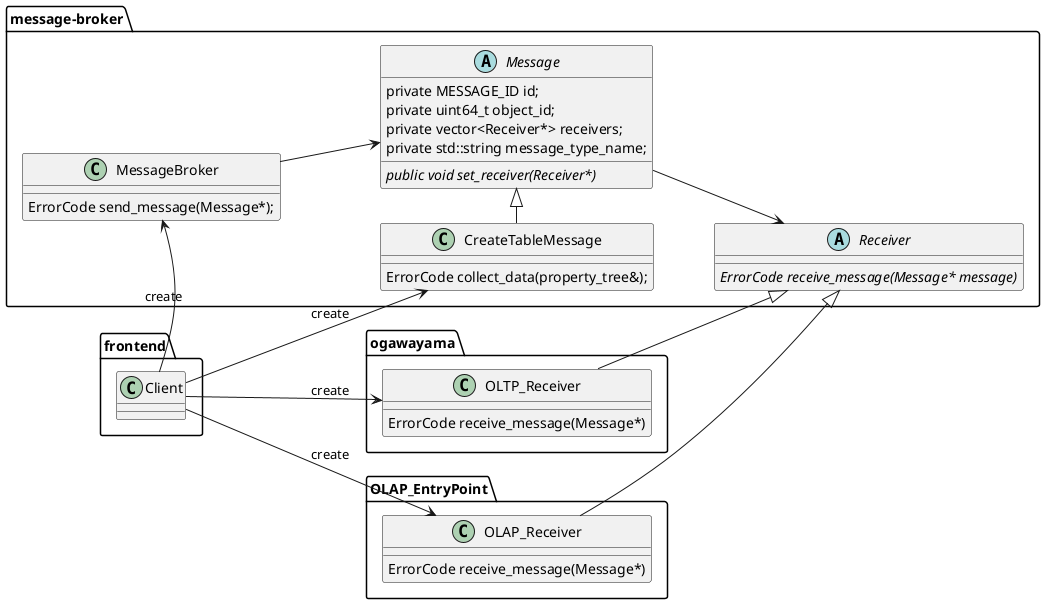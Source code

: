 ' =========================================================
'
' =========================================================
@startuml Command_overview
left to right direction

package message-broker {
  abstract class Receiver {
    {abstract} ErrorCode receive_message(Message* message)
  }

  abstract class Message{
  	{field} private MESSAGE_ID id;
  	{field} private uint64_t object_id;
  	{field} private vector<Receiver*> receivers;
  	{field} private std::string message_type_name;
  	{method}{abstract} public void set_receiver(Receiver*)
  }

  class CreateTableMessage {
    ErrorCode collect_data(property_tree&);
  }

  class MessageBroker {
    ErrorCode send_message(Message*);
  }
}

package ogawayama {
  class OLTP_Receiver {
    ErrorCode receive_message(Message*)
  }
}

package OLAP_EntryPoint {
  class OLAP_Receiver {
    ErrorCode receive_message(Message*)
  }
}

package frontend {
  class Client {
  }

}

OLTP_Receiver --|> Receiver

MessageBroker --> Message
Message --> Receiver

Message <|- CreateTableMessage

Client --> CreateTableMessage : create
Client --> OLTP_Receiver : create
MessageBroker <-- Client : create

OLAP_Receiver --|> Receiver
Client --> OLAP_Receiver : create

@enduml
